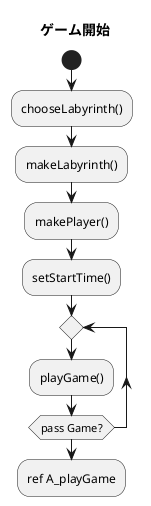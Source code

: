 @startuml

title ゲーム開始

start

    :chooseLabyrinth();
    :makeLabyrinth();
    :makePlayer();
    :setStartTime();

    repeat
        :playGame();
    repeat while (pass Game?)

    :ref A_playGame;

@enduml